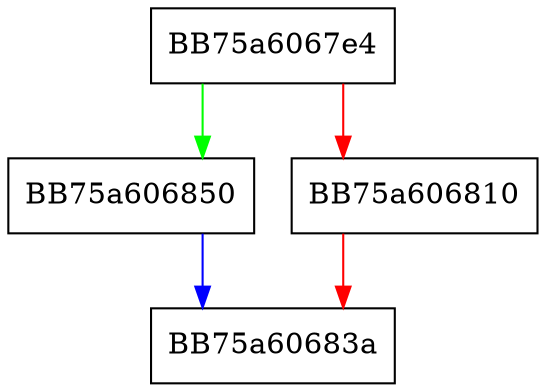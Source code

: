 digraph createBranch {
  node [shape="box"];
  graph [splines=ortho];
  BB75a6067e4 -> BB75a606850 [color="green"];
  BB75a6067e4 -> BB75a606810 [color="red"];
  BB75a606810 -> BB75a60683a [color="red"];
  BB75a606850 -> BB75a60683a [color="blue"];
}